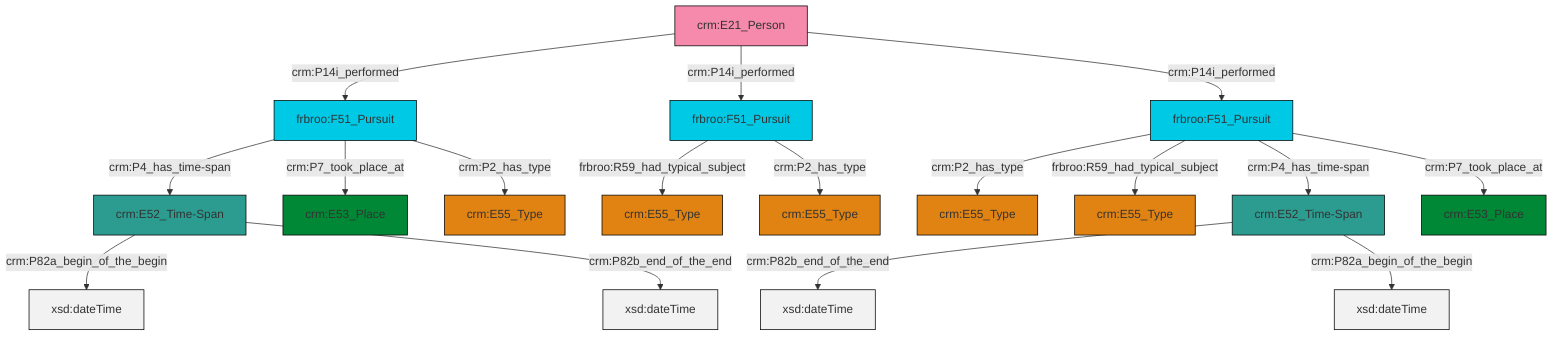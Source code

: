graph TD
classDef Literal fill:#f2f2f2,stroke:#000000;
classDef CRM_Entity fill:#FFFFFF,stroke:#000000;
classDef Temporal_Entity fill:#00C9E6, stroke:#000000;
classDef Type fill:#E18312, stroke:#000000;
classDef Time-Span fill:#2C9C91, stroke:#000000;
classDef Appellation fill:#FFEB7F, stroke:#000000;
classDef Place fill:#008836, stroke:#000000;
classDef Persistent_Item fill:#B266B2, stroke:#000000;
classDef Conceptual_Object fill:#FFD700, stroke:#000000;
classDef Physical_Thing fill:#D2B48C, stroke:#000000;
classDef Actor fill:#f58aad, stroke:#000000;
classDef PC_Classes fill:#4ce600, stroke:#000000;
classDef Multi fill:#cccccc,stroke:#000000;

0["frbroo:F51_Pursuit"]:::Temporal_Entity -->|crm:P4_has_time-span| 1["crm:E52_Time-Span"]:::Time-Span
4["frbroo:F51_Pursuit"]:::Temporal_Entity -->|crm:P2_has_type| 5["crm:E55_Type"]:::Type
4["frbroo:F51_Pursuit"]:::Temporal_Entity -->|frbroo:R59_had_typical_subject| 11["crm:E55_Type"]:::Type
1["crm:E52_Time-Span"]:::Time-Span -->|crm:P82a_begin_of_the_begin| 12[xsd:dateTime]:::Literal
2["frbroo:F51_Pursuit"]:::Temporal_Entity -->|frbroo:R59_had_typical_subject| 13["crm:E55_Type"]:::Type
15["crm:E21_Person"]:::Actor -->|crm:P14i_performed| 0["frbroo:F51_Pursuit"]:::Temporal_Entity
0["frbroo:F51_Pursuit"]:::Temporal_Entity -->|crm:P7_took_place_at| 19["crm:E53_Place"]:::Place
4["frbroo:F51_Pursuit"]:::Temporal_Entity -->|crm:P4_has_time-span| 21["crm:E52_Time-Span"]:::Time-Span
15["crm:E21_Person"]:::Actor -->|crm:P14i_performed| 2["frbroo:F51_Pursuit"]:::Temporal_Entity
21["crm:E52_Time-Span"]:::Time-Span -->|crm:P82b_end_of_the_end| 26[xsd:dateTime]:::Literal
4["frbroo:F51_Pursuit"]:::Temporal_Entity -->|crm:P7_took_place_at| 28["crm:E53_Place"]:::Place
15["crm:E21_Person"]:::Actor -->|crm:P14i_performed| 4["frbroo:F51_Pursuit"]:::Temporal_Entity
2["frbroo:F51_Pursuit"]:::Temporal_Entity -->|crm:P2_has_type| 6["crm:E55_Type"]:::Type
21["crm:E52_Time-Span"]:::Time-Span -->|crm:P82a_begin_of_the_begin| 29[xsd:dateTime]:::Literal
0["frbroo:F51_Pursuit"]:::Temporal_Entity -->|crm:P2_has_type| 9["crm:E55_Type"]:::Type
1["crm:E52_Time-Span"]:::Time-Span -->|crm:P82b_end_of_the_end| 30[xsd:dateTime]:::Literal